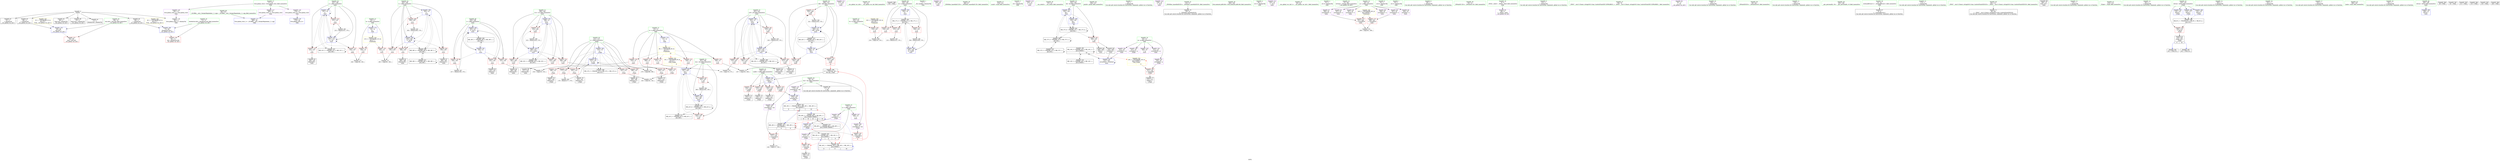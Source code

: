 digraph "SVFG" {
	label="SVFG";

	Node0x55b1c09fef80 [shape=record,color=grey,label="{NodeID: 0\nNullPtr}"];
	Node0x55b1c09fef80 -> Node0x55b1c0a27800[style=solid];
	Node0x55b1c09fef80 -> Node0x55b1c0a27900[style=solid];
	Node0x55b1c09fef80 -> Node0x55b1c0a279d0[style=solid];
	Node0x55b1c09fef80 -> Node0x55b1c0a27aa0[style=solid];
	Node0x55b1c09fef80 -> Node0x55b1c0a27b70[style=solid];
	Node0x55b1c09fef80 -> Node0x55b1c0a27c40[style=solid];
	Node0x55b1c09fef80 -> Node0x55b1c0a2e970[style=solid];
	Node0x55b1c0a2b4b0 [shape=record,color=grey,label="{NodeID: 277\n240 = cmp(238, 239, )\n}"];
	Node0x55b1c0a29700 [shape=record,color=blue,label="{NodeID: 194\n195\<--257\ni\<--inc13\nmain\n}"];
	Node0x55b1c0a29700 -> Node0x55b1c0a2d050[style=dashed];
	Node0x55b1c0a29700 -> Node0x55b1c0a2d120[style=dashed];
	Node0x55b1c0a29700 -> Node0x55b1c0a2d1f0[style=dashed];
	Node0x55b1c0a29700 -> Node0x55b1c0a29700[style=dashed];
	Node0x55b1c0a29700 -> Node0x55b1c0a47990[style=dashed];
	Node0x55b1c0a268f0 [shape=record,color=purple,label="{NodeID: 111\n212\<--29\n\<--.str.2\nmain\n}"];
	Node0x55b1c0a24c80 [shape=record,color=green,label="{NodeID: 28\n42\<--43\n__cxx_global_var_init\<--__cxx_global_var_init_field_insensitive\n}"];
	Node0x55b1c0a62ab0 [shape=record,color=black,label="{NodeID: 388\n356 = PHI()\n}"];
	Node0x55b1c0a47490 [shape=record,color=black,label="{NodeID: 305\nMR_27V_3 = PHI(MR_27V_4, MR_27V_2, )\npts\{194 \}\n}"];
	Node0x55b1c0a47490 -> Node0x55b1c0a2cde0[style=dashed];
	Node0x55b1c0a47490 -> Node0x55b1c0a2ceb0[style=dashed];
	Node0x55b1c0a47490 -> Node0x55b1c0a2cf80[style=dashed];
	Node0x55b1c0a47490 -> Node0x55b1c0a2a260[style=dashed];
	Node0x55b1c0a2c900 [shape=record,color=red,label="{NodeID: 139\n177\<--122\n\<--i\n_Z2goi\n}"];
	Node0x55b1c0a2c900 -> Node0x55b1c0a34440[style=solid];
	Node0x55b1c0a27360 [shape=record,color=green,label="{NodeID: 56\n209\<--210\ni48\<--i48_field_insensitive\nmain\n}"];
	Node0x55b1c0a27360 -> Node0x55b1c0a2e160[style=solid];
	Node0x55b1c0a27360 -> Node0x55b1c0a2e230[style=solid];
	Node0x55b1c0a27360 -> Node0x55b1c0a2e300[style=solid];
	Node0x55b1c0a27360 -> Node0x55b1c0a29ff0[style=solid];
	Node0x55b1c0a27360 -> Node0x55b1c0a2a190[style=solid];
	Node0x55b1c0a2dfc0 [shape=record,color=red,label="{NodeID: 167\n345\<--207\n\<--res\nmain\n}"];
	Node0x55b1c0a2dfc0 -> Node0x55b1c0a345c0[style=solid];
	Node0x55b1c0a28ba0 [shape=record,color=black,label="{NodeID: 84\n286\<--285\nidxprom26\<--\nmain\n}"];
	Node0x55b1c09feec0 [shape=record,color=green,label="{NodeID: 1\n7\<--1\n__dso_handle\<--dummyObj\nGlob }"];
	Node0x55b1c0a36ad0 [shape=record,color=grey,label="{NodeID: 278\n270 = cmp(268, 269, )\n}"];
	Node0x55b1c0a297d0 [shape=record,color=blue,label="{NodeID: 195\n199\<--14\ni15\<--\nmain\n}"];
	Node0x55b1c0a297d0 -> Node0x55b1c0a2d530[style=dashed];
	Node0x55b1c0a297d0 -> Node0x55b1c0a2d600[style=dashed];
	Node0x55b1c0a297d0 -> Node0x55b1c0a2d6d0[style=dashed];
	Node0x55b1c0a297d0 -> Node0x55b1c0a2d7a0[style=dashed];
	Node0x55b1c0a297d0 -> Node0x55b1c0a29e50[style=dashed];
	Node0x55b1c0a297d0 -> Node0x55b1c0a48390[style=dashed];
	Node0x55b1c0a269c0 [shape=record,color=purple,label="{NodeID: 112\n248\<--29\n\<--.str.2\nmain\n}"];
	Node0x55b1c0a24d50 [shape=record,color=green,label="{NodeID: 29\n46\<--47\n_ZNSt8ios_base4InitC1Ev\<--_ZNSt8ios_base4InitC1Ev_field_insensitive\n}"];
	Node0x55b1c0a2f500 [shape=record,color=black,label="{NodeID: 389\n117 = PHI(164, 342, )\n0th arg _Z2goi }"];
	Node0x55b1c0a2f500 -> Node0x55b1c0a2ec10[style=solid];
	Node0x55b1c0a47990 [shape=record,color=black,label="{NodeID: 306\nMR_29V_2 = PHI(MR_29V_4, MR_29V_1, )\npts\{196 \}\n}"];
	Node0x55b1c0a47990 -> Node0x55b1c0a2f430[style=dashed];
	Node0x55b1c0a2c9d0 [shape=record,color=red,label="{NodeID: 140\n128\<--127\n\<--arrayidx\n_Z2goi\n}"];
	Node0x55b1c0a2c9d0 -> Node0x55b1c0a282b0[style=solid];
	Node0x55b1c0a27430 [shape=record,color=green,label="{NodeID: 57\n214\<--215\nscanf\<--scanf_field_insensitive\n}"];
	Node0x55b1c0a2e090 [shape=record,color=red,label="{NodeID: 168\n354\<--207\n\<--res\nmain\n}"];
	Node0x55b1c0a28c70 [shape=record,color=black,label="{NodeID: 85\n289\<--288\nidxprom28\<--\nmain\n}"];
	Node0x55b1c0a17630 [shape=record,color=green,label="{NodeID: 2\n11\<--1\n.str\<--dummyObj\nGlob }"];
	Node0x55b1c0a298a0 [shape=record,color=blue,label="{NodeID: 196\n201\<--14\nj19\<--\nmain\n}"];
	Node0x55b1c0a298a0 -> Node0x55b1c0a2d870[style=dashed];
	Node0x55b1c0a298a0 -> Node0x55b1c0a2d940[style=dashed];
	Node0x55b1c0a298a0 -> Node0x55b1c0a2da10[style=dashed];
	Node0x55b1c0a298a0 -> Node0x55b1c0a2dae0[style=dashed];
	Node0x55b1c0a298a0 -> Node0x55b1c0a298a0[style=dashed];
	Node0x55b1c0a298a0 -> Node0x55b1c0a29d80[style=dashed];
	Node0x55b1c0a298a0 -> Node0x55b1c0a48890[style=dashed];
	Node0x55b1c0a26a90 [shape=record,color=purple,label="{NodeID: 113\n224\<--31\n\<--.str.3\nmain\n}"];
	Node0x55b1c0a24e20 [shape=record,color=green,label="{NodeID: 30\n52\<--53\n__cxa_atexit\<--__cxa_atexit_field_insensitive\n}"];
	Node0x55b1c0a47e90 [shape=record,color=black,label="{NodeID: 307\nMR_31V_2 = PHI(MR_31V_3, MR_31V_1, )\npts\{198 \}\n}"];
	Node0x55b1c0a47e90 -> Node0x55b1c0a29560[style=dashed];
	Node0x55b1c0a47e90 -> Node0x55b1c0a47e90[style=dashed];
	Node0x55b1c0a2caa0 [shape=record,color=red,label="{NodeID: 141\n151\<--150\n\<--arrayidx6\n_Z2goi\n}"];
	Node0x55b1c0a2caa0 -> Node0x55b1c0a285f0[style=solid];
	Node0x55b1c0a27500 [shape=record,color=green,label="{NodeID: 58\n226\<--227\nprintf\<--printf_field_insensitive\n}"];
	Node0x55b1c0a2e160 [shape=record,color=red,label="{NodeID: 169\n335\<--209\n\<--i48\nmain\n}"];
	Node0x55b1c0a2e160 -> Node0x55b1c0a2ad30[style=solid];
	Node0x55b1c0a28d40 [shape=record,color=black,label="{NodeID: 86\n293\<--292\nidxprom30\<--\nmain\n}"];
	Node0x55b1c0a176c0 [shape=record,color=green,label="{NodeID: 3\n14\<--1\n\<--dummyObj\nCan only get source location for instruction, argument, global var or function.}"];
	Node0x55b1c0a29970 [shape=record,color=blue,label="{NodeID: 197\n203\<--138\nok\<--\nmain\n}"];
	Node0x55b1c0a29970 -> Node0x55b1c0a2dbb0[style=dashed];
	Node0x55b1c0a29970 -> Node0x55b1c0a29b10[style=dashed];
	Node0x55b1c0a29970 -> Node0x55b1c0a41b90[style=dashed];
	Node0x55b1c0a29970 -> Node0x55b1c0a43490[style=dashed];
	Node0x55b1c0a26b60 [shape=record,color=purple,label="{NodeID: 114\n228\<--33\n\<--.str.4\nmain\n}"];
	Node0x55b1c0a24ef0 [shape=record,color=green,label="{NodeID: 31\n51\<--57\n_ZNSt8ios_base4InitD1Ev\<--_ZNSt8ios_base4InitD1Ev_field_insensitive\n}"];
	Node0x55b1c0a24ef0 -> Node0x55b1c0a27fe0[style=solid];
	Node0x55b1c0a48390 [shape=record,color=black,label="{NodeID: 308\nMR_33V_2 = PHI(MR_33V_4, MR_33V_1, )\npts\{200 \}\n}"];
	Node0x55b1c0a48390 -> Node0x55b1c0a297d0[style=dashed];
	Node0x55b1c0a2cb70 [shape=record,color=red,label="{NodeID: 142\n157\<--156\n\<--arrayidx10\n_Z2goi\n}"];
	Node0x55b1c0a2cb70 -> Node0x55b1c0a2b1b0[style=solid];
	Node0x55b1c0a27600 [shape=record,color=green,label="{NodeID: 59\n264\<--265\nllvm.memset.p0i8.i64\<--llvm.memset.p0i8.i64_field_insensitive\n}"];
	Node0x55b1c0a2e230 [shape=record,color=red,label="{NodeID: 170\n342\<--209\n\<--i48\nmain\n|{<s0>16}}"];
	Node0x55b1c0a2e230:s0 -> Node0x55b1c0a2f500[style=solid,color=red];
	Node0x55b1c0a28e10 [shape=record,color=black,label="{NodeID: 87\n296\<--295\nidxprom32\<--\nmain\n}"];
	Node0x55b1c0a10b70 [shape=record,color=green,label="{NodeID: 4\n29\<--1\n.str.2\<--dummyObj\nGlob }"];
	Node0x55b1c0a29a40 [shape=record,color=blue,label="{NodeID: 198\n205\<--14\nl\<--\nmain\n}"];
	Node0x55b1c0a29a40 -> Node0x55b1c0a2dc80[style=dashed];
	Node0x55b1c0a29a40 -> Node0x55b1c0a2dd50[style=dashed];
	Node0x55b1c0a29a40 -> Node0x55b1c0a2de20[style=dashed];
	Node0x55b1c0a29a40 -> Node0x55b1c0a2def0[style=dashed];
	Node0x55b1c0a29a40 -> Node0x55b1c0a29be0[style=dashed];
	Node0x55b1c0a29a40 -> Node0x55b1c0a42090[style=dashed];
	Node0x55b1c0a26c30 [shape=record,color=purple,label="{NodeID: 115\n355\<--35\n\<--.str.5\nmain\n}"];
	Node0x55b1c0a24fc0 [shape=record,color=green,label="{NodeID: 32\n64\<--65\n__cxx_global_var_init.1\<--__cxx_global_var_init.1_field_insensitive\n}"];
	Node0x55b1c0a48890 [shape=record,color=black,label="{NodeID: 309\nMR_35V_2 = PHI(MR_35V_3, MR_35V_1, )\npts\{202 \}\n}"];
	Node0x55b1c0a48890 -> Node0x55b1c0a298a0[style=dashed];
	Node0x55b1c0a48890 -> Node0x55b1c0a48890[style=dashed];
	Node0x55b1c0a2cc40 [shape=record,color=red,label="{NodeID: 143\n164\<--163\n\<--arrayidx13\n_Z2goi\n|{<s0>8}}"];
	Node0x55b1c0a2cc40:s0 -> Node0x55b1c0a2f500[style=solid,color=red];
	Node0x55b1c0a27700 [shape=record,color=green,label="{NodeID: 60\n39\<--374\n_GLOBAL__sub_I_SergeyRogulenko_2_1.cpp\<--_GLOBAL__sub_I_SergeyRogulenko_2_1.cpp_field_insensitive\n}"];
	Node0x55b1c0a27700 -> Node0x55b1c0a2e870[style=solid];
	Node0x55b1c0a2e300 [shape=record,color=red,label="{NodeID: 171\n350\<--209\n\<--i48\nmain\n}"];
	Node0x55b1c0a2e300 -> Node0x55b1c0a33fc0[style=solid];
	Node0x55b1c0a28ee0 [shape=record,color=black,label="{NodeID: 88\n309\<--308\ntobool\<--\nmain\n}"];
	Node0x55b1c0a10c00 [shape=record,color=green,label="{NodeID: 5\n31\<--1\n.str.3\<--dummyObj\nGlob }"];
	Node0x55b1c0a29b10 [shape=record,color=blue,label="{NodeID: 199\n203\<--262\nok\<--\nmain\n}"];
	Node0x55b1c0a29b10 -> Node0x55b1c0a43490[style=dashed];
	Node0x55b1c0a2b5c0 [shape=record,color=purple,label="{NodeID: 116\n379\<--37\nllvm.global_ctors_0\<--llvm.global_ctors\nGlob }"];
	Node0x55b1c0a2b5c0 -> Node0x55b1c0a2e770[style=solid];
	Node0x55b1c0a25090 [shape=record,color=green,label="{NodeID: 33\n67\<--68\nref.tmp\<--ref.tmp_field_insensitive\n__cxx_global_var_init.1\n}"];
	Node0x55b1c0a48d90 [shape=record,color=black,label="{NodeID: 310\nMR_37V_2 = PHI(MR_37V_3, MR_37V_1, )\npts\{204 \}\n}"];
	Node0x55b1c0a48d90 -> Node0x55b1c0a41b90[style=dashed];
	Node0x55b1c0a48d90 -> Node0x55b1c0a48d90[style=dashed];
	Node0x55b1c0a2cd10 [shape=record,color=red,label="{NodeID: 144\n219\<--191\n\<--tt\nmain\n}"];
	Node0x55b1c0a2cd10 -> Node0x55b1c0a2a8b0[style=solid];
	Node0x55b1c0a27800 [shape=record,color=black,label="{NodeID: 61\n2\<--3\ndummyVal\<--dummyVal\n}"];
	Node0x55b1c0a2e3d0 [shape=record,color=red,label="{NodeID: 172\n291\<--290\n\<--arrayidx29\nmain\n}"];
	Node0x55b1c0a2e3d0 -> Node0x55b1c0a2b030[style=solid];
	Node0x55b1c0a28fb0 [shape=record,color=black,label="{NodeID: 89\n316\<--308\nfrombool\<--\nmain\n}"];
	Node0x55b1c0a28fb0 -> Node0x55b1c0a29cb0[style=solid];
	Node0x55b1c0a16c60 [shape=record,color=green,label="{NodeID: 6\n33\<--1\n.str.4\<--dummyObj\nGlob }"];
	Node0x55b1c0a40260 [shape=record,color=black,label="{NodeID: 283\nMR_14V_3 = PHI(MR_14V_4, MR_14V_2, )\npts\{220000 \}\n|{|<s3>16}}"];
	Node0x55b1c0a40260 -> Node0x55b1c0a29cb0[style=dashed];
	Node0x55b1c0a40260 -> Node0x55b1c0a40260[style=dashed];
	Node0x55b1c0a40260 -> Node0x55b1c0a4a190[style=dashed];
	Node0x55b1c0a40260:s3 -> Node0x55b1c0a4cd80[style=dashed,color=red];
	Node0x55b1c0a29be0 [shape=record,color=blue,label="{NodeID: 200\n205\<--305\nl\<--inc36\nmain\n}"];
	Node0x55b1c0a29be0 -> Node0x55b1c0a2dc80[style=dashed];
	Node0x55b1c0a29be0 -> Node0x55b1c0a2dd50[style=dashed];
	Node0x55b1c0a29be0 -> Node0x55b1c0a2de20[style=dashed];
	Node0x55b1c0a29be0 -> Node0x55b1c0a2def0[style=dashed];
	Node0x55b1c0a29be0 -> Node0x55b1c0a29be0[style=dashed];
	Node0x55b1c0a29be0 -> Node0x55b1c0a42090[style=dashed];
	Node0x55b1c0a2b6c0 [shape=record,color=purple,label="{NodeID: 117\n380\<--37\nllvm.global_ctors_1\<--llvm.global_ctors\nGlob }"];
	Node0x55b1c0a2b6c0 -> Node0x55b1c0a2e870[style=solid];
	Node0x55b1c0a25160 [shape=record,color=green,label="{NodeID: 34\n69\<--70\nexn.slot\<--exn.slot_field_insensitive\n__cxx_global_var_init.1\n}"];
	Node0x55b1c0a25160 -> Node0x55b1c0a2bf40[style=solid];
	Node0x55b1c0a25160 -> Node0x55b1c0a2ea70[style=solid];
	Node0x55b1c0a49290 [shape=record,color=black,label="{NodeID: 311\nMR_39V_2 = PHI(MR_39V_3, MR_39V_1, )\npts\{206 \}\n}"];
	Node0x55b1c0a49290 -> Node0x55b1c0a42090[style=dashed];
	Node0x55b1c0a49290 -> Node0x55b1c0a49290[style=dashed];
	Node0x55b1c0a2cde0 [shape=record,color=red,label="{NodeID: 145\n218\<--193\n\<--ii\nmain\n}"];
	Node0x55b1c0a2cde0 -> Node0x55b1c0a2a8b0[style=solid];
	Node0x55b1c0a27900 [shape=record,color=black,label="{NodeID: 62\n87\<--3\n\<--dummyVal\n__cxx_global_var_init.1\n}"];
	Node0x55b1c0a2e4a0 [shape=record,color=red,label="{NodeID: 173\n298\<--297\n\<--arrayidx33\nmain\n}"];
	Node0x55b1c0a2e4a0 -> Node0x55b1c0a2b030[style=solid];
	Node0x55b1c0a29080 [shape=record,color=black,label="{NodeID: 90\n311\<--310\nidxprom38\<--\nmain\n}"];
	Node0x55b1c0a16cf0 [shape=record,color=green,label="{NodeID: 7\n35\<--1\n.str.5\<--dummyObj\nGlob }"];
	Node0x55b1c0a29cb0 [shape=record,color=blue,label="{NodeID: 201\n315\<--316\narrayidx41\<--frombool\nmain\n}"];
	Node0x55b1c0a29cb0 -> Node0x55b1c0a29cb0[style=dashed];
	Node0x55b1c0a29cb0 -> Node0x55b1c0a40260[style=dashed];
	Node0x55b1c0a2b7c0 [shape=record,color=purple,label="{NodeID: 118\n381\<--37\nllvm.global_ctors_2\<--llvm.global_ctors\nGlob }"];
	Node0x55b1c0a2b7c0 -> Node0x55b1c0a2e970[style=solid];
	Node0x55b1c0a25230 [shape=record,color=green,label="{NodeID: 35\n71\<--72\nehselector.slot\<--ehselector.slot_field_insensitive\n__cxx_global_var_init.1\n}"];
	Node0x55b1c0a25230 -> Node0x55b1c0a2c010[style=solid];
	Node0x55b1c0a25230 -> Node0x55b1c0a2eb40[style=solid];
	Node0x55b1c0a49790 [shape=record,color=black,label="{NodeID: 312\nMR_41V_2 = PHI(MR_41V_4, MR_41V_1, )\npts\{208 \}\n}"];
	Node0x55b1c0a49790 -> Node0x55b1c0a29f20[style=dashed];
	Node0x55b1c0a2ceb0 [shape=record,color=red,label="{NodeID: 146\n222\<--193\n\<--ii\nmain\n}"];
	Node0x55b1c0a2ceb0 -> Node0x55b1c0a342c0[style=solid];
	Node0x55b1c0a279d0 [shape=record,color=black,label="{NodeID: 63\n88\<--3\n\<--dummyVal\n__cxx_global_var_init.1\n}"];
	Node0x55b1c0a279d0 -> Node0x55b1c0a2ea70[style=solid];
	Node0x55b1c0a4dbb0 [shape=record,color=yellow,style=double,label="{NodeID: 340\n45V_1 = ENCHI(MR_45V_0)\npts\{190000 \}\nFun[main]}"];
	Node0x55b1c0a4dbb0 -> Node0x55b1c0a2e3d0[style=dashed];
	Node0x55b1c0a4dbb0 -> Node0x55b1c0a2e4a0[style=dashed];
	Node0x55b1c0a2e570 [shape=record,color=blue,label="{NodeID: 174\n13\<--14\nn\<--\nGlob }"];
	Node0x55b1c0a2e570 -> Node0x55b1c0a4d020[style=dashed];
	Node0x55b1c0a29150 [shape=record,color=black,label="{NodeID: 91\n314\<--313\nidxprom40\<--\nmain\n}"];
	Node0x55b1c0a16d80 [shape=record,color=green,label="{NodeID: 8\n38\<--1\n\<--dummyObj\nCan only get source location for instruction, argument, global var or function.}"];
	Node0x55b1c0a29d80 [shape=record,color=blue,label="{NodeID: 202\n201\<--320\nj19\<--inc43\nmain\n}"];
	Node0x55b1c0a29d80 -> Node0x55b1c0a2d870[style=dashed];
	Node0x55b1c0a29d80 -> Node0x55b1c0a2d940[style=dashed];
	Node0x55b1c0a29d80 -> Node0x55b1c0a2da10[style=dashed];
	Node0x55b1c0a29d80 -> Node0x55b1c0a2dae0[style=dashed];
	Node0x55b1c0a29d80 -> Node0x55b1c0a298a0[style=dashed];
	Node0x55b1c0a29d80 -> Node0x55b1c0a29d80[style=dashed];
	Node0x55b1c0a29d80 -> Node0x55b1c0a48890[style=dashed];
	Node0x55b1c0a2b8c0 [shape=record,color=red,label="{NodeID: 119\n142\<--13\n\<--n\n_Z2goi\n}"];
	Node0x55b1c0a2b8c0 -> Node0x55b1c0a2b330[style=solid];
	Node0x55b1c0a25300 [shape=record,color=green,label="{NodeID: 36\n74\<--75\n_ZNSaIcEC1Ev\<--_ZNSaIcEC1Ev_field_insensitive\n}"];
	Node0x55b1c0a49c90 [shape=record,color=black,label="{NodeID: 313\nMR_43V_2 = PHI(MR_43V_4, MR_43V_1, )\npts\{210 \}\n}"];
	Node0x55b1c0a49c90 -> Node0x55b1c0a29ff0[style=dashed];
	Node0x55b1c0a2cf80 [shape=record,color=red,label="{NodeID: 147\n358\<--193\n\<--ii\nmain\n}"];
	Node0x55b1c0a2cf80 -> Node0x55b1c0a348c0[style=solid];
	Node0x55b1c0a27aa0 [shape=record,color=black,label="{NodeID: 64\n90\<--3\n\<--dummyVal\n__cxx_global_var_init.1\n}"];
	Node0x55b1c0a27aa0 -> Node0x55b1c0a2eb40[style=solid];
	Node0x55b1c0a2e670 [shape=record,color=blue,label="{NodeID: 175\n16\<--14\nk\<--\nGlob }"];
	Node0x55b1c0a2e670 -> Node0x55b1c0a4d130[style=dashed];
	Node0x55b1c0a29220 [shape=record,color=purple,label="{NodeID: 92\n48\<--4\n\<--_ZStL8__ioinit\n__cxx_global_var_init\n}"];
	Node0x55b1c0a0fc10 [shape=record,color=green,label="{NodeID: 9\n132\<--1\n\<--dummyObj\nCan only get source location for instruction, argument, global var or function.}"];
	Node0x55b1c0a41160 [shape=record,color=black,label="{NodeID: 286\nMR_48V_3 = PHI(MR_48V_4, MR_48V_2, )\npts\{250000 280000 \}\n|{|<s1>16|<s2>16|<s3>16|<s4>16|<s5>16}}"];
	Node0x55b1c0a41160 -> Node0x55b1c0a4a690[style=dashed];
	Node0x55b1c0a41160:s1 -> Node0x55b1c0a2c9d0[style=dashed,color=red];
	Node0x55b1c0a41160:s2 -> Node0x55b1c0a2edb0[style=dashed,color=red];
	Node0x55b1c0a41160:s3 -> Node0x55b1c0a44390[style=dashed,color=red];
	Node0x55b1c0a41160:s4 -> Node0x55b1c0a46090[style=dashed,color=red];
	Node0x55b1c0a41160:s5 -> Node0x55b1c0a46590[style=dashed,color=red];
	Node0x55b1c0a29e50 [shape=record,color=blue,label="{NodeID: 203\n199\<--325\ni15\<--inc46\nmain\n}"];
	Node0x55b1c0a29e50 -> Node0x55b1c0a2d530[style=dashed];
	Node0x55b1c0a29e50 -> Node0x55b1c0a2d600[style=dashed];
	Node0x55b1c0a29e50 -> Node0x55b1c0a2d6d0[style=dashed];
	Node0x55b1c0a29e50 -> Node0x55b1c0a2d7a0[style=dashed];
	Node0x55b1c0a29e50 -> Node0x55b1c0a29e50[style=dashed];
	Node0x55b1c0a29e50 -> Node0x55b1c0a48390[style=dashed];
	Node0x55b1c0a2b990 [shape=record,color=red,label="{NodeID: 120\n233\<--13\n\<--n\nmain\n}"];
	Node0x55b1c0a2b990 -> Node0x55b1c0a2aeb0[style=solid];
	Node0x55b1c0a253d0 [shape=record,color=green,label="{NodeID: 37\n78\<--79\n_ZNSt7__cxx1112basic_stringIcSt11char_traitsIcESaIcEEC1EPKcRKS3_\<--_ZNSt7__cxx1112basic_stringIcSt11char_traitsIcESaIcEEC1EPKcRKS3__field_insensitive\n}"];
	Node0x55b1c0a4a190 [shape=record,color=black,label="{NodeID: 314\nMR_14V_2 = PHI(MR_14V_3, MR_14V_1, )\npts\{220000 \}\n}"];
	Node0x55b1c0a4a190 -> Node0x55b1c0a40260[style=dashed];
	Node0x55b1c0a2d050 [shape=record,color=red,label="{NodeID: 148\n232\<--195\n\<--i\nmain\n}"];
	Node0x55b1c0a2d050 -> Node0x55b1c0a2aeb0[style=solid];
	Node0x55b1c0a27b70 [shape=record,color=black,label="{NodeID: 65\n96\<--3\nlpad.val\<--dummyVal\n__cxx_global_var_init.1\n}"];
	Node0x55b1c0a33e40 [shape=record,color=grey,label="{NodeID: 259\n320 = Binary(319, 179, )\n}"];
	Node0x55b1c0a33e40 -> Node0x55b1c0a29d80[style=solid];
	Node0x55b1c0a2e770 [shape=record,color=blue,label="{NodeID: 176\n379\<--38\nllvm.global_ctors_0\<--\nGlob }"];
	Node0x55b1c0a292f0 [shape=record,color=purple,label="{NodeID: 93\n76\<--11\n\<--.str\n__cxx_global_var_init.1\n}"];
	Node0x55b1c0a0fca0 [shape=record,color=green,label="{NodeID: 10\n138\<--1\n\<--dummyObj\nCan only get source location for instruction, argument, global var or function.}"];
	Node0x55b1c0a29f20 [shape=record,color=blue,label="{NodeID: 204\n207\<--328\nres\<--\nmain\n}"];
	Node0x55b1c0a29f20 -> Node0x55b1c0a2dfc0[style=dashed];
	Node0x55b1c0a29f20 -> Node0x55b1c0a2e090[style=dashed];
	Node0x55b1c0a29f20 -> Node0x55b1c0a2a0c0[style=dashed];
	Node0x55b1c0a29f20 -> Node0x55b1c0a45190[style=dashed];
	Node0x55b1c0a29f20 -> Node0x55b1c0a49790[style=dashed];
	Node0x55b1c0a2ba60 [shape=record,color=red,label="{NodeID: 121\n269\<--13\n\<--n\nmain\n}"];
	Node0x55b1c0a2ba60 -> Node0x55b1c0a36ad0[style=solid];
	Node0x55b1c0a254a0 [shape=record,color=green,label="{NodeID: 38\n81\<--82\n_ZNSaIcED1Ev\<--_ZNSaIcED1Ev_field_insensitive\n}"];
	Node0x55b1c0a4a690 [shape=record,color=black,label="{NodeID: 315\nMR_48V_2 = PHI(MR_48V_3, MR_48V_1, )\npts\{250000 280000 \}\n}"];
	Node0x55b1c0a4a690 -> Node0x55b1c0a41160[style=dashed];
	Node0x55b1c0a2d120 [shape=record,color=red,label="{NodeID: 149\n242\<--195\n\<--i\nmain\n}"];
	Node0x55b1c0a2d120 -> Node0x55b1c0a28a00[style=solid];
	Node0x55b1c0a27c40 [shape=record,color=black,label="{NodeID: 66\n97\<--3\nlpad.val1\<--dummyVal\n__cxx_global_var_init.1\n}"];
	Node0x55b1c0a4de80 [shape=record,color=yellow,style=double,label="{NodeID: 343\n2V_1 = ENCHI(MR_2V_0)\npts\{70 \}\nFun[__cxx_global_var_init.1]}"];
	Node0x55b1c0a4de80 -> Node0x55b1c0a2ea70[style=dashed];
	Node0x55b1c0a33fc0 [shape=record,color=grey,label="{NodeID: 260\n351 = Binary(350, 179, )\n}"];
	Node0x55b1c0a33fc0 -> Node0x55b1c0a2a190[style=solid];
	Node0x55b1c0a2e870 [shape=record,color=blue,label="{NodeID: 177\n380\<--39\nllvm.global_ctors_1\<--_GLOBAL__sub_I_SergeyRogulenko_2_1.cpp\nGlob }"];
	Node0x55b1c0a293c0 [shape=record,color=purple,label="{NodeID: 94\n244\<--18\narrayidx\<--a\nmain\n}"];
	Node0x55b1c0a0fd70 [shape=record,color=green,label="{NodeID: 11\n159\<--1\n\<--dummyObj\nCan only get source location for instruction, argument, global var or function.}"];
	Node0x55b1c0a41b90 [shape=record,color=black,label="{NodeID: 288\nMR_37V_4 = PHI(MR_37V_6, MR_37V_3, )\npts\{204 \}\n}"];
	Node0x55b1c0a41b90 -> Node0x55b1c0a29970[style=dashed];
	Node0x55b1c0a41b90 -> Node0x55b1c0a41b90[style=dashed];
	Node0x55b1c0a41b90 -> Node0x55b1c0a48d90[style=dashed];
	Node0x55b1c0a29ff0 [shape=record,color=blue,label="{NodeID: 205\n209\<--14\ni48\<--\nmain\n}"];
	Node0x55b1c0a29ff0 -> Node0x55b1c0a2e160[style=dashed];
	Node0x55b1c0a29ff0 -> Node0x55b1c0a2e230[style=dashed];
	Node0x55b1c0a29ff0 -> Node0x55b1c0a2e300[style=dashed];
	Node0x55b1c0a29ff0 -> Node0x55b1c0a2a190[style=dashed];
	Node0x55b1c0a29ff0 -> Node0x55b1c0a49c90[style=dashed];
	Node0x55b1c0a2bb30 [shape=record,color=red,label="{NodeID: 122\n275\<--13\n\<--n\nmain\n}"];
	Node0x55b1c0a2bb30 -> Node0x55b1c0a2aa30[style=solid];
	Node0x55b1c0a25570 [shape=record,color=green,label="{NodeID: 39\n105\<--106\n__gxx_personality_v0\<--__gxx_personality_v0_field_insensitive\n}"];
	Node0x55b1c0a2d1f0 [shape=record,color=red,label="{NodeID: 150\n256\<--195\n\<--i\nmain\n}"];
	Node0x55b1c0a2d1f0 -> Node0x55b1c0a2a5b0[style=solid];
	Node0x55b1c0a27d10 [shape=record,color=black,label="{NodeID: 67\n9\<--8\n\<--_ZL4taskB5cxx11\nCan only get source location for instruction, argument, global var or function.}"];
	Node0x55b1c0a4df90 [shape=record,color=yellow,style=double,label="{NodeID: 344\n4V_1 = ENCHI(MR_4V_0)\npts\{72 \}\nFun[__cxx_global_var_init.1]}"];
	Node0x55b1c0a4df90 -> Node0x55b1c0a2eb40[style=dashed];
	Node0x55b1c0a34140 [shape=record,color=grey,label="{NodeID: 261\n305 = Binary(304, 179, )\n}"];
	Node0x55b1c0a34140 -> Node0x55b1c0a29be0[style=solid];
	Node0x55b1c0a2e970 [shape=record,color=blue, style = dotted,label="{NodeID: 178\n381\<--3\nllvm.global_ctors_2\<--dummyVal\nGlob }"];
	Node0x55b1c0a29490 [shape=record,color=purple,label="{NodeID: 95\n247\<--18\narrayidx10\<--a\nmain\n}"];
	Node0x55b1c0a0f970 [shape=record,color=green,label="{NodeID: 12\n173\<--1\n\<--dummyObj\nCan only get source location for instruction, argument, global var or function.}"];
	Node0x55b1c0a42090 [shape=record,color=black,label="{NodeID: 289\nMR_39V_4 = PHI(MR_39V_6, MR_39V_3, )\npts\{206 \}\n}"];
	Node0x55b1c0a42090 -> Node0x55b1c0a29a40[style=dashed];
	Node0x55b1c0a42090 -> Node0x55b1c0a42090[style=dashed];
	Node0x55b1c0a42090 -> Node0x55b1c0a49290[style=dashed];
	Node0x55b1c0a2a0c0 [shape=record,color=blue,label="{NodeID: 206\n207\<--346\nres\<--dec\nmain\n}"];
	Node0x55b1c0a2a0c0 -> Node0x55b1c0a45190[style=dashed];
	Node0x55b1c0a2bc00 [shape=record,color=red,label="{NodeID: 123\n328\<--13\n\<--n\nmain\n}"];
	Node0x55b1c0a2bc00 -> Node0x55b1c0a29f20[style=solid];
	Node0x55b1c0a25640 [shape=record,color=green,label="{NodeID: 40\n85\<--111\n_ZNSt7__cxx1112basic_stringIcSt11char_traitsIcESaIcEED1Ev\<--_ZNSt7__cxx1112basic_stringIcSt11char_traitsIcESaIcEED1Ev_field_insensitive\n}"];
	Node0x55b1c0a25640 -> Node0x55b1c0a280e0[style=solid];
	Node0x55b1c0a2d2c0 [shape=record,color=red,label="{NodeID: 151\n238\<--197\n\<--j\nmain\n}"];
	Node0x55b1c0a2d2c0 -> Node0x55b1c0a2b4b0[style=solid];
	Node0x55b1c0a27e10 [shape=record,color=black,label="{NodeID: 68\n188\<--14\nmain_ret\<--\nmain\n}"];
	Node0x55b1c0a342c0 [shape=record,color=grey,label="{NodeID: 262\n223 = Binary(222, 179, )\n}"];
	Node0x55b1c0a2ea70 [shape=record,color=blue,label="{NodeID: 179\n69\<--88\nexn.slot\<--\n__cxx_global_var_init.1\n}"];
	Node0x55b1c0a2ea70 -> Node0x55b1c0a2bf40[style=dashed];
	Node0x55b1c0a25cc0 [shape=record,color=purple,label="{NodeID: 96\n287\<--18\narrayidx27\<--a\nmain\n}"];
	Node0x55b1c0a0fa40 [shape=record,color=green,label="{NodeID: 13\n179\<--1\n\<--dummyObj\nCan only get source location for instruction, argument, global var or function.}"];
	Node0x55b1c0a2a190 [shape=record,color=blue,label="{NodeID: 207\n209\<--351\ni48\<--inc56\nmain\n}"];
	Node0x55b1c0a2a190 -> Node0x55b1c0a2e160[style=dashed];
	Node0x55b1c0a2a190 -> Node0x55b1c0a2e230[style=dashed];
	Node0x55b1c0a2a190 -> Node0x55b1c0a2e300[style=dashed];
	Node0x55b1c0a2a190 -> Node0x55b1c0a2a190[style=dashed];
	Node0x55b1c0a2a190 -> Node0x55b1c0a49c90[style=dashed];
	Node0x55b1c0a2bcd0 [shape=record,color=red,label="{NodeID: 124\n336\<--13\n\<--n\nmain\n}"];
	Node0x55b1c0a2bcd0 -> Node0x55b1c0a2ad30[style=solid];
	Node0x55b1c0a25710 [shape=record,color=green,label="{NodeID: 41\n114\<--115\n_Z2goi\<--_Z2goi_field_insensitive\n}"];
	Node0x55b1c0a2d390 [shape=record,color=red,label="{NodeID: 152\n245\<--197\n\<--j\nmain\n}"];
	Node0x55b1c0a2d390 -> Node0x55b1c0a28ad0[style=solid];
	Node0x55b1c0a27ee0 [shape=record,color=black,label="{NodeID: 69\n27\<--26\n\<--ma\nCan only get source location for instruction, argument, global var or function.}"];
	Node0x55b1c0a34440 [shape=record,color=grey,label="{NodeID: 263\n178 = Binary(177, 179, )\n}"];
	Node0x55b1c0a34440 -> Node0x55b1c0a2f0f0[style=solid];
	Node0x55b1c0a2eb40 [shape=record,color=blue,label="{NodeID: 180\n71\<--90\nehselector.slot\<--\n__cxx_global_var_init.1\n}"];
	Node0x55b1c0a2eb40 -> Node0x55b1c0a2c010[style=dashed];
	Node0x55b1c0a25d90 [shape=record,color=purple,label="{NodeID: 97\n290\<--18\narrayidx29\<--a\nmain\n}"];
	Node0x55b1c0a25d90 -> Node0x55b1c0a2e3d0[style=solid];
	Node0x55b1c0a0fb10 [shape=record,color=green,label="{NodeID: 14\n262\<--1\n\<--dummyObj\nCan only get source location for instruction, argument, global var or function.}"];
	Node0x55b1c0a2a260 [shape=record,color=blue,label="{NodeID: 208\n193\<--359\nii\<--inc60\nmain\n}"];
	Node0x55b1c0a2a260 -> Node0x55b1c0a47490[style=dashed];
	Node0x55b1c0a2bda0 [shape=record,color=red,label="{NodeID: 125\n239\<--16\n\<--k\nmain\n}"];
	Node0x55b1c0a2bda0 -> Node0x55b1c0a2b4b0[style=solid];
	Node0x55b1c0a257e0 [shape=record,color=green,label="{NodeID: 42\n118\<--119\nretval\<--retval_field_insensitive\n_Z2goi\n}"];
	Node0x55b1c0a257e0 -> Node0x55b1c0a2c0e0[style=solid];
	Node0x55b1c0a257e0 -> Node0x55b1c0a2ece0[style=solid];
	Node0x55b1c0a257e0 -> Node0x55b1c0a2f020[style=solid];
	Node0x55b1c0a257e0 -> Node0x55b1c0a2f1c0[style=solid];
	Node0x55b1c0a2d460 [shape=record,color=red,label="{NodeID: 153\n251\<--197\n\<--j\nmain\n}"];
	Node0x55b1c0a2d460 -> Node0x55b1c0a34740[style=solid];
	Node0x55b1c0a27fe0 [shape=record,color=black,label="{NodeID: 70\n50\<--51\n\<--_ZNSt8ios_base4InitD1Ev\nCan only get source location for instruction, argument, global var or function.}"];
	Node0x55b1c0a345c0 [shape=record,color=grey,label="{NodeID: 264\n346 = Binary(345, 159, )\n}"];
	Node0x55b1c0a345c0 -> Node0x55b1c0a2a0c0[style=solid];
	Node0x55b1c0a2ec10 [shape=record,color=blue,label="{NodeID: 181\n120\<--117\nv.addr\<--v\n_Z2goi\n}"];
	Node0x55b1c0a2ec10 -> Node0x55b1c0a2c1b0[style=dashed];
	Node0x55b1c0a2ec10 -> Node0x55b1c0a2c280[style=dashed];
	Node0x55b1c0a2ec10 -> Node0x55b1c0a2c350[style=dashed];
	Node0x55b1c0a2ec10 -> Node0x55b1c0a2c420[style=dashed];
	Node0x55b1c0a25e60 [shape=record,color=purple,label="{NodeID: 98\n294\<--18\narrayidx31\<--a\nmain\n}"];
	Node0x55b1c0a16450 [shape=record,color=green,label="{NodeID: 15\n263\<--1\n\<--dummyObj\nCan only get source location for instruction, argument, global var or function.}"];
	Node0x55b1c0a2be70 [shape=record,color=red,label="{NodeID: 126\n282\<--16\n\<--k\nmain\n}"];
	Node0x55b1c0a2be70 -> Node0x55b1c0a2abb0[style=solid];
	Node0x55b1c0a258b0 [shape=record,color=green,label="{NodeID: 43\n120\<--121\nv.addr\<--v.addr_field_insensitive\n_Z2goi\n}"];
	Node0x55b1c0a258b0 -> Node0x55b1c0a2c1b0[style=solid];
	Node0x55b1c0a258b0 -> Node0x55b1c0a2c280[style=solid];
	Node0x55b1c0a258b0 -> Node0x55b1c0a2c350[style=solid];
	Node0x55b1c0a258b0 -> Node0x55b1c0a2c420[style=solid];
	Node0x55b1c0a258b0 -> Node0x55b1c0a2ec10[style=solid];
	Node0x55b1c0a4bfc0 [shape=record,color=yellow,style=double,label="{NodeID: 320\n6V_1 = ENCHI(MR_6V_0)\npts\{15 \}\nFun[_Z2goi]|{|<s1>8}}"];
	Node0x55b1c0a4bfc0 -> Node0x55b1c0a2b8c0[style=dashed];
	Node0x55b1c0a4bfc0:s1 -> Node0x55b1c0a4bfc0[style=dashed,color=red];
	Node0x55b1c0a2d530 [shape=record,color=red,label="{NodeID: 154\n268\<--199\n\<--i15\nmain\n}"];
	Node0x55b1c0a2d530 -> Node0x55b1c0a36ad0[style=solid];
	Node0x55b1c0a280e0 [shape=record,color=black,label="{NodeID: 71\n84\<--85\n\<--_ZNSt7__cxx1112basic_stringIcSt11char_traitsIcESaIcEED1Ev\nCan only get source location for instruction, argument, global var or function.}"];
	Node0x55b1c0a34740 [shape=record,color=grey,label="{NodeID: 265\n252 = Binary(251, 179, )\n}"];
	Node0x55b1c0a34740 -> Node0x55b1c0a29630[style=solid];
	Node0x55b1c0a2ece0 [shape=record,color=blue,label="{NodeID: 182\n118\<--132\nretval\<--\n_Z2goi\n}"];
	Node0x55b1c0a2ece0 -> Node0x55b1c0a45690[style=dashed];
	Node0x55b1c0a25f30 [shape=record,color=purple,label="{NodeID: 99\n297\<--18\narrayidx33\<--a\nmain\n}"];
	Node0x55b1c0a25f30 -> Node0x55b1c0a2e4a0[style=solid];
	Node0x55b1c0a16520 [shape=record,color=green,label="{NodeID: 16\n331\<--1\n\<--dummyObj\nCan only get source location for instruction, argument, global var or function.}"];
	Node0x55b1c0a43490 [shape=record,color=black,label="{NodeID: 293\nMR_37V_8 = PHI(MR_37V_7, MR_37V_6, )\npts\{204 \}\n}"];
	Node0x55b1c0a43490 -> Node0x55b1c0a2dbb0[style=dashed];
	Node0x55b1c0a43490 -> Node0x55b1c0a29b10[style=dashed];
	Node0x55b1c0a43490 -> Node0x55b1c0a41b90[style=dashed];
	Node0x55b1c0a43490 -> Node0x55b1c0a43490[style=dashed];
	Node0x55b1c0a2bf40 [shape=record,color=red,label="{NodeID: 127\n94\<--69\nexn\<--exn.slot\n__cxx_global_var_init.1\n}"];
	Node0x55b1c0a25980 [shape=record,color=green,label="{NodeID: 44\n122\<--123\ni\<--i_field_insensitive\n_Z2goi\n}"];
	Node0x55b1c0a25980 -> Node0x55b1c0a2c4f0[style=solid];
	Node0x55b1c0a25980 -> Node0x55b1c0a2c5c0[style=solid];
	Node0x55b1c0a25980 -> Node0x55b1c0a2c690[style=solid];
	Node0x55b1c0a25980 -> Node0x55b1c0a2c760[style=solid];
	Node0x55b1c0a25980 -> Node0x55b1c0a2c830[style=solid];
	Node0x55b1c0a25980 -> Node0x55b1c0a2c900[style=solid];
	Node0x55b1c0a25980 -> Node0x55b1c0a2ee80[style=solid];
	Node0x55b1c0a25980 -> Node0x55b1c0a2f0f0[style=solid];
	Node0x55b1c0a2d600 [shape=record,color=red,label="{NodeID: 155\n285\<--199\n\<--i15\nmain\n}"];
	Node0x55b1c0a2d600 -> Node0x55b1c0a28ba0[style=solid];
	Node0x55b1c0a281e0 [shape=record,color=black,label="{NodeID: 72\n126\<--125\nidxprom\<--\n_Z2goi\n}"];
	Node0x55b1c0a348c0 [shape=record,color=grey,label="{NodeID: 266\n359 = Binary(358, 179, )\n}"];
	Node0x55b1c0a348c0 -> Node0x55b1c0a2a260[style=solid];
	Node0x55b1c0a2edb0 [shape=record,color=blue,label="{NodeID: 183\n136\<--138\narrayidx2\<--\n_Z2goi\n}"];
	Node0x55b1c0a2edb0 -> Node0x55b1c0a43e90[style=dashed];
	Node0x55b1c0a26000 [shape=record,color=purple,label="{NodeID: 100\n147\<--20\narrayidx4\<--g\n_Z2goi\n}"];
	Node0x55b1c0a165f0 [shape=record,color=green,label="{NodeID: 17\n332\<--1\n\<--dummyObj\nCan only get source location for instruction, argument, global var or function.}"];
	Node0x55b1c0a2c010 [shape=record,color=red,label="{NodeID: 128\n95\<--71\nsel\<--ehselector.slot\n__cxx_global_var_init.1\n}"];
	Node0x55b1c0a25a50 [shape=record,color=green,label="{NodeID: 45\n186\<--187\nmain\<--main_field_insensitive\n}"];
	Node0x55b1c0a2d6d0 [shape=record,color=red,label="{NodeID: 156\n310\<--199\n\<--i15\nmain\n}"];
	Node0x55b1c0a2d6d0 -> Node0x55b1c0a29080[style=solid];
	Node0x55b1c0a282b0 [shape=record,color=black,label="{NodeID: 73\n129\<--128\ntobool\<--\n_Z2goi\n}"];
	Node0x55b1c0a2a5b0 [shape=record,color=grey,label="{NodeID: 267\n257 = Binary(256, 179, )\n}"];
	Node0x55b1c0a2a5b0 -> Node0x55b1c0a29700[style=solid];
	Node0x55b1c0a2ee80 [shape=record,color=blue,label="{NodeID: 184\n122\<--14\ni\<--\n_Z2goi\n}"];
	Node0x55b1c0a2ee80 -> Node0x55b1c0a2c4f0[style=dashed];
	Node0x55b1c0a2ee80 -> Node0x55b1c0a2c5c0[style=dashed];
	Node0x55b1c0a2ee80 -> Node0x55b1c0a2c690[style=dashed];
	Node0x55b1c0a2ee80 -> Node0x55b1c0a2c760[style=dashed];
	Node0x55b1c0a2ee80 -> Node0x55b1c0a2c830[style=dashed];
	Node0x55b1c0a2ee80 -> Node0x55b1c0a2c900[style=dashed];
	Node0x55b1c0a2ee80 -> Node0x55b1c0a2f0f0[style=dashed];
	Node0x55b1c0a2ee80 -> Node0x55b1c0a45b90[style=dashed];
	Node0x55b1c0a260d0 [shape=record,color=purple,label="{NodeID: 101\n150\<--20\narrayidx6\<--g\n_Z2goi\n}"];
	Node0x55b1c0a260d0 -> Node0x55b1c0a2caa0[style=solid];
	Node0x55b1c0a166c0 [shape=record,color=green,label="{NodeID: 18\n341\<--1\n\<--dummyObj\nCan only get source location for instruction, argument, global var or function.}"];
	Node0x55b1c0a43e90 [shape=record,color=black,label="{NodeID: 295\nMR_16V_4 = PHI(MR_16V_7, MR_16V_3, )\npts\{250000 \}\n|{|<s2>8|<s3>8|<s4>8}}"];
	Node0x55b1c0a43e90 -> Node0x55b1c0a43e90[style=dashed];
	Node0x55b1c0a43e90 -> Node0x55b1c0a46090[style=dashed];
	Node0x55b1c0a43e90:s2 -> Node0x55b1c0a2c9d0[style=dashed,color=red];
	Node0x55b1c0a43e90:s3 -> Node0x55b1c0a2edb0[style=dashed,color=red];
	Node0x55b1c0a43e90:s4 -> Node0x55b1c0a46090[style=dashed,color=red];
	Node0x55b1c0a2c0e0 [shape=record,color=red,label="{NodeID: 129\n184\<--118\n\<--retval\n_Z2goi\n}"];
	Node0x55b1c0a2c0e0 -> Node0x55b1c0a28930[style=solid];
	Node0x55b1c0a25b20 [shape=record,color=green,label="{NodeID: 46\n189\<--190\nretval\<--retval_field_insensitive\nmain\n}"];
	Node0x55b1c0a25b20 -> Node0x55b1c0a2f290[style=solid];
	Node0x55b1c0a2d7a0 [shape=record,color=red,label="{NodeID: 157\n324\<--199\n\<--i15\nmain\n}"];
	Node0x55b1c0a2d7a0 -> Node0x55b1c0a2a730[style=solid];
	Node0x55b1c0a28380 [shape=record,color=black,label="{NodeID: 74\n135\<--134\nidxprom1\<--\n_Z2goi\n}"];
	Node0x55b1c0a2a730 [shape=record,color=grey,label="{NodeID: 268\n325 = Binary(324, 179, )\n}"];
	Node0x55b1c0a2a730 -> Node0x55b1c0a29e50[style=solid];
	Node0x55b1c0a2ef50 [shape=record,color=blue,label="{NodeID: 185\n170\<--167\narrayidx16\<--\n_Z2goi\n}"];
	Node0x55b1c0a2ef50 -> Node0x55b1c0a46590[style=dashed];
	Node0x55b1c0a261a0 [shape=record,color=purple,label="{NodeID: 102\n260\<--20\n\<--g\nmain\n}"];
	Node0x55b1c0a16790 [shape=record,color=green,label="{NodeID: 19\n4\<--6\n_ZStL8__ioinit\<--_ZStL8__ioinit_field_insensitive\nGlob }"];
	Node0x55b1c0a16790 -> Node0x55b1c0a29220[style=solid];
	Node0x55b1c0a44390 [shape=record,color=black,label="{NodeID: 296\nMR_18V_3 = PHI(MR_18V_7, MR_18V_1, )\npts\{280000 \}\n|{|<s5>8|<s6>8}}"];
	Node0x55b1c0a44390 -> Node0x55b1c0a2cb70[style=dashed];
	Node0x55b1c0a44390 -> Node0x55b1c0a2cc40[style=dashed];
	Node0x55b1c0a44390 -> Node0x55b1c0a2ef50[style=dashed];
	Node0x55b1c0a44390 -> Node0x55b1c0a44390[style=dashed];
	Node0x55b1c0a44390 -> Node0x55b1c0a46590[style=dashed];
	Node0x55b1c0a44390:s5 -> Node0x55b1c0a44390[style=dashed,color=red];
	Node0x55b1c0a44390:s6 -> Node0x55b1c0a46590[style=dashed,color=red];
	Node0x55b1c0a2c1b0 [shape=record,color=red,label="{NodeID: 130\n125\<--120\n\<--v.addr\n_Z2goi\n}"];
	Node0x55b1c0a2c1b0 -> Node0x55b1c0a281e0[style=solid];
	Node0x55b1c0a25bf0 [shape=record,color=green,label="{NodeID: 47\n191\<--192\ntt\<--tt_field_insensitive\nmain\n}"];
	Node0x55b1c0a25bf0 -> Node0x55b1c0a2cd10[style=solid];
	Node0x55b1c0a4cd80 [shape=record,color=yellow,style=double,label="{NodeID: 324\n14V_1 = ENCHI(MR_14V_0)\npts\{220000 \}\nFun[_Z2goi]|{|<s1>8}}"];
	Node0x55b1c0a4cd80 -> Node0x55b1c0a2caa0[style=dashed];
	Node0x55b1c0a4cd80:s1 -> Node0x55b1c0a4cd80[style=dashed,color=red];
	Node0x55b1c0a2d870 [shape=record,color=red,label="{NodeID: 158\n274\<--201\n\<--j19\nmain\n}"];
	Node0x55b1c0a2d870 -> Node0x55b1c0a2aa30[style=solid];
	Node0x55b1c0a28450 [shape=record,color=black,label="{NodeID: 75\n146\<--145\nidxprom3\<--\n_Z2goi\n}"];
	Node0x55b1c0a2a8b0 [shape=record,color=grey,label="{NodeID: 269\n220 = cmp(218, 219, )\n}"];
	Node0x55b1c0a2f020 [shape=record,color=blue,label="{NodeID: 186\n118\<--173\nretval\<--\n_Z2goi\n}"];
	Node0x55b1c0a2f020 -> Node0x55b1c0a45690[style=dashed];
	Node0x55b1c0a26270 [shape=record,color=purple,label="{NodeID: 103\n312\<--20\narrayidx39\<--g\nmain\n}"];
	Node0x55b1c0a17210 [shape=record,color=green,label="{NodeID: 20\n8\<--10\n_ZL4taskB5cxx11\<--_ZL4taskB5cxx11_field_insensitive\nGlob }"];
	Node0x55b1c0a17210 -> Node0x55b1c0a27d10[style=solid];
	Node0x55b1c0a61520 [shape=record,color=black,label="{NodeID: 380\n49 = PHI()\n}"];
	Node0x55b1c0a2c280 [shape=record,color=red,label="{NodeID: 131\n134\<--120\n\<--v.addr\n_Z2goi\n}"];
	Node0x55b1c0a2c280 -> Node0x55b1c0a28380[style=solid];
	Node0x55b1c0a26ce0 [shape=record,color=green,label="{NodeID: 48\n193\<--194\nii\<--ii_field_insensitive\nmain\n}"];
	Node0x55b1c0a26ce0 -> Node0x55b1c0a2cde0[style=solid];
	Node0x55b1c0a26ce0 -> Node0x55b1c0a2ceb0[style=solid];
	Node0x55b1c0a26ce0 -> Node0x55b1c0a2cf80[style=solid];
	Node0x55b1c0a26ce0 -> Node0x55b1c0a2f360[style=solid];
	Node0x55b1c0a26ce0 -> Node0x55b1c0a2a260[style=solid];
	Node0x55b1c0a2d940 [shape=record,color=red,label="{NodeID: 159\n292\<--201\n\<--j19\nmain\n}"];
	Node0x55b1c0a2d940 -> Node0x55b1c0a28d40[style=solid];
	Node0x55b1c0a28520 [shape=record,color=black,label="{NodeID: 76\n149\<--148\nidxprom5\<--\n_Z2goi\n}"];
	Node0x55b1c0a2aa30 [shape=record,color=grey,label="{NodeID: 270\n276 = cmp(274, 275, )\n}"];
	Node0x55b1c0a2f0f0 [shape=record,color=blue,label="{NodeID: 187\n122\<--178\ni\<--inc\n_Z2goi\n}"];
	Node0x55b1c0a2f0f0 -> Node0x55b1c0a2c4f0[style=dashed];
	Node0x55b1c0a2f0f0 -> Node0x55b1c0a2c5c0[style=dashed];
	Node0x55b1c0a2f0f0 -> Node0x55b1c0a2c690[style=dashed];
	Node0x55b1c0a2f0f0 -> Node0x55b1c0a2c760[style=dashed];
	Node0x55b1c0a2f0f0 -> Node0x55b1c0a2c830[style=dashed];
	Node0x55b1c0a2f0f0 -> Node0x55b1c0a2c900[style=dashed];
	Node0x55b1c0a2f0f0 -> Node0x55b1c0a2f0f0[style=dashed];
	Node0x55b1c0a2f0f0 -> Node0x55b1c0a45b90[style=dashed];
	Node0x55b1c0a26340 [shape=record,color=purple,label="{NodeID: 104\n315\<--20\narrayidx41\<--g\nmain\n}"];
	Node0x55b1c0a26340 -> Node0x55b1c0a29cb0[style=solid];
	Node0x55b1c0a172e0 [shape=record,color=green,label="{NodeID: 21\n13\<--15\nn\<--n_field_insensitive\nGlob }"];
	Node0x55b1c0a172e0 -> Node0x55b1c0a2b8c0[style=solid];
	Node0x55b1c0a172e0 -> Node0x55b1c0a2b990[style=solid];
	Node0x55b1c0a172e0 -> Node0x55b1c0a2ba60[style=solid];
	Node0x55b1c0a172e0 -> Node0x55b1c0a2bb30[style=solid];
	Node0x55b1c0a172e0 -> Node0x55b1c0a2bc00[style=solid];
	Node0x55b1c0a172e0 -> Node0x55b1c0a2bcd0[style=solid];
	Node0x55b1c0a172e0 -> Node0x55b1c0a2e570[style=solid];
	Node0x55b1c0a62350 [shape=record,color=black,label="{NodeID: 381\n83 = PHI()\n}"];
	Node0x55b1c0a45190 [shape=record,color=black,label="{NodeID: 298\nMR_41V_6 = PHI(MR_41V_5, MR_41V_4, )\npts\{208 \}\n}"];
	Node0x55b1c0a45190 -> Node0x55b1c0a2dfc0[style=dashed];
	Node0x55b1c0a45190 -> Node0x55b1c0a2e090[style=dashed];
	Node0x55b1c0a45190 -> Node0x55b1c0a2a0c0[style=dashed];
	Node0x55b1c0a45190 -> Node0x55b1c0a45190[style=dashed];
	Node0x55b1c0a45190 -> Node0x55b1c0a49790[style=dashed];
	Node0x55b1c0a2c350 [shape=record,color=red,label="{NodeID: 132\n145\<--120\n\<--v.addr\n_Z2goi\n}"];
	Node0x55b1c0a2c350 -> Node0x55b1c0a28450[style=solid];
	Node0x55b1c0a26db0 [shape=record,color=green,label="{NodeID: 49\n195\<--196\ni\<--i_field_insensitive\nmain\n}"];
	Node0x55b1c0a26db0 -> Node0x55b1c0a2d050[style=solid];
	Node0x55b1c0a26db0 -> Node0x55b1c0a2d120[style=solid];
	Node0x55b1c0a26db0 -> Node0x55b1c0a2d1f0[style=solid];
	Node0x55b1c0a26db0 -> Node0x55b1c0a2f430[style=solid];
	Node0x55b1c0a26db0 -> Node0x55b1c0a29700[style=solid];
	Node0x55b1c0a2da10 [shape=record,color=red,label="{NodeID: 160\n313\<--201\n\<--j19\nmain\n}"];
	Node0x55b1c0a2da10 -> Node0x55b1c0a29150[style=solid];
	Node0x55b1c0a285f0 [shape=record,color=black,label="{NodeID: 77\n152\<--151\ntobool7\<--\n_Z2goi\n}"];
	Node0x55b1c0a2abb0 [shape=record,color=grey,label="{NodeID: 271\n283 = cmp(281, 282, )\n}"];
	Node0x55b1c0a2f1c0 [shape=record,color=blue,label="{NodeID: 188\n118\<--132\nretval\<--\n_Z2goi\n}"];
	Node0x55b1c0a2f1c0 -> Node0x55b1c0a45690[style=dashed];
	Node0x55b1c0a26410 [shape=record,color=purple,label="{NodeID: 105\n127\<--23\narrayidx\<--u\n_Z2goi\n}"];
	Node0x55b1c0a26410 -> Node0x55b1c0a2c9d0[style=solid];
	Node0x55b1c0a173b0 [shape=record,color=green,label="{NodeID: 22\n16\<--17\nk\<--k_field_insensitive\nGlob }"];
	Node0x55b1c0a173b0 -> Node0x55b1c0a2bda0[style=solid];
	Node0x55b1c0a173b0 -> Node0x55b1c0a2be70[style=solid];
	Node0x55b1c0a173b0 -> Node0x55b1c0a2e670[style=solid];
	Node0x55b1c0a62450 [shape=record,color=black,label="{NodeID: 382\n165 = PHI(116, )\n}"];
	Node0x55b1c0a45690 [shape=record,color=black,label="{NodeID: 299\nMR_8V_3 = PHI(MR_8V_5, MR_8V_2, MR_8V_4, )\npts\{119 \}\n}"];
	Node0x55b1c0a45690 -> Node0x55b1c0a2c0e0[style=dashed];
	Node0x55b1c0a2c420 [shape=record,color=red,label="{NodeID: 133\n167\<--120\n\<--v.addr\n_Z2goi\n}"];
	Node0x55b1c0a2c420 -> Node0x55b1c0a2ef50[style=solid];
	Node0x55b1c0a26e80 [shape=record,color=green,label="{NodeID: 50\n197\<--198\nj\<--j_field_insensitive\nmain\n}"];
	Node0x55b1c0a26e80 -> Node0x55b1c0a2d2c0[style=solid];
	Node0x55b1c0a26e80 -> Node0x55b1c0a2d390[style=solid];
	Node0x55b1c0a26e80 -> Node0x55b1c0a2d460[style=solid];
	Node0x55b1c0a26e80 -> Node0x55b1c0a29560[style=solid];
	Node0x55b1c0a26e80 -> Node0x55b1c0a29630[style=solid];
	Node0x55b1c0a4d020 [shape=record,color=yellow,style=double,label="{NodeID: 327\n6V_1 = ENCHI(MR_6V_0)\npts\{15 \}\nFun[main]|{|<s5>16}}"];
	Node0x55b1c0a4d020 -> Node0x55b1c0a2b990[style=dashed];
	Node0x55b1c0a4d020 -> Node0x55b1c0a2ba60[style=dashed];
	Node0x55b1c0a4d020 -> Node0x55b1c0a2bb30[style=dashed];
	Node0x55b1c0a4d020 -> Node0x55b1c0a2bc00[style=dashed];
	Node0x55b1c0a4d020 -> Node0x55b1c0a2bcd0[style=dashed];
	Node0x55b1c0a4d020:s5 -> Node0x55b1c0a4bfc0[style=dashed,color=red];
	Node0x55b1c0a2dae0 [shape=record,color=red,label="{NodeID: 161\n319\<--201\n\<--j19\nmain\n}"];
	Node0x55b1c0a2dae0 -> Node0x55b1c0a33e40[style=solid];
	Node0x55b1c0a286c0 [shape=record,color=black,label="{NodeID: 78\n155\<--154\nidxprom9\<--\n_Z2goi\n}"];
	Node0x55b1c0a2ad30 [shape=record,color=grey,label="{NodeID: 272\n337 = cmp(335, 336, )\n}"];
	Node0x55b1c0a2f290 [shape=record,color=blue,label="{NodeID: 189\n189\<--14\nretval\<--\nmain\n}"];
	Node0x55b1c0a264e0 [shape=record,color=purple,label="{NodeID: 106\n136\<--23\narrayidx2\<--u\n_Z2goi\n}"];
	Node0x55b1c0a264e0 -> Node0x55b1c0a2edb0[style=solid];
	Node0x55b1c0a17480 [shape=record,color=green,label="{NodeID: 23\n18\<--19\na\<--a_field_insensitive\nGlob }"];
	Node0x55b1c0a17480 -> Node0x55b1c0a293c0[style=solid];
	Node0x55b1c0a17480 -> Node0x55b1c0a29490[style=solid];
	Node0x55b1c0a17480 -> Node0x55b1c0a25cc0[style=solid];
	Node0x55b1c0a17480 -> Node0x55b1c0a25d90[style=solid];
	Node0x55b1c0a17480 -> Node0x55b1c0a25e60[style=solid];
	Node0x55b1c0a17480 -> Node0x55b1c0a25f30[style=solid];
	Node0x55b1c0a625b0 [shape=record,color=black,label="{NodeID: 383\n213 = PHI()\n}"];
	Node0x55b1c0a45b90 [shape=record,color=black,label="{NodeID: 300\nMR_12V_2 = PHI(MR_12V_4, MR_12V_1, MR_12V_4, )\npts\{123 \}\n}"];
	Node0x55b1c0a2c4f0 [shape=record,color=red,label="{NodeID: 134\n141\<--122\n\<--i\n_Z2goi\n}"];
	Node0x55b1c0a2c4f0 -> Node0x55b1c0a2b330[style=solid];
	Node0x55b1c0a26f50 [shape=record,color=green,label="{NodeID: 51\n199\<--200\ni15\<--i15_field_insensitive\nmain\n}"];
	Node0x55b1c0a26f50 -> Node0x55b1c0a2d530[style=solid];
	Node0x55b1c0a26f50 -> Node0x55b1c0a2d600[style=solid];
	Node0x55b1c0a26f50 -> Node0x55b1c0a2d6d0[style=solid];
	Node0x55b1c0a26f50 -> Node0x55b1c0a2d7a0[style=solid];
	Node0x55b1c0a26f50 -> Node0x55b1c0a297d0[style=solid];
	Node0x55b1c0a26f50 -> Node0x55b1c0a29e50[style=solid];
	Node0x55b1c0a4d130 [shape=record,color=yellow,style=double,label="{NodeID: 328\n21V_1 = ENCHI(MR_21V_0)\npts\{17 \}\nFun[main]}"];
	Node0x55b1c0a4d130 -> Node0x55b1c0a2bda0[style=dashed];
	Node0x55b1c0a4d130 -> Node0x55b1c0a2be70[style=dashed];
	Node0x55b1c0a2dbb0 [shape=record,color=red,label="{NodeID: 162\n308\<--203\n\<--ok\nmain\n}"];
	Node0x55b1c0a2dbb0 -> Node0x55b1c0a28ee0[style=solid];
	Node0x55b1c0a2dbb0 -> Node0x55b1c0a28fb0[style=solid];
	Node0x55b1c0a28790 [shape=record,color=black,label="{NodeID: 79\n162\<--161\nidxprom12\<--\n_Z2goi\n}"];
	Node0x55b1c0a2aeb0 [shape=record,color=grey,label="{NodeID: 273\n234 = cmp(232, 233, )\n}"];
	Node0x55b1c0a2f360 [shape=record,color=blue,label="{NodeID: 190\n193\<--14\nii\<--\nmain\n}"];
	Node0x55b1c0a2f360 -> Node0x55b1c0a47490[style=dashed];
	Node0x55b1c0a265b0 [shape=record,color=purple,label="{NodeID: 107\n339\<--23\n\<--u\nmain\n}"];
	Node0x55b1c0a17550 [shape=record,color=green,label="{NodeID: 24\n20\<--22\ng\<--g_field_insensitive\nGlob }"];
	Node0x55b1c0a17550 -> Node0x55b1c0a26000[style=solid];
	Node0x55b1c0a17550 -> Node0x55b1c0a260d0[style=solid];
	Node0x55b1c0a17550 -> Node0x55b1c0a261a0[style=solid];
	Node0x55b1c0a17550 -> Node0x55b1c0a26270[style=solid];
	Node0x55b1c0a17550 -> Node0x55b1c0a26340[style=solid];
	Node0x55b1c0a62680 [shape=record,color=black,label="{NodeID: 384\n225 = PHI()\n}"];
	Node0x55b1c0a46090 [shape=record,color=black,label="{NodeID: 301\nMR_16V_2 = PHI(MR_16V_4, MR_16V_1, MR_16V_5, )\npts\{250000 \}\n|{<s0>8|<s1>8|<s2>16}}"];
	Node0x55b1c0a46090:s0 -> Node0x55b1c0a43e90[style=dashed,color=blue];
	Node0x55b1c0a46090:s1 -> Node0x55b1c0a46090[style=dashed,color=blue];
	Node0x55b1c0a46090:s2 -> Node0x55b1c0a41160[style=dashed,color=blue];
	Node0x55b1c0a2c5c0 [shape=record,color=red,label="{NodeID: 135\n148\<--122\n\<--i\n_Z2goi\n}"];
	Node0x55b1c0a2c5c0 -> Node0x55b1c0a28520[style=solid];
	Node0x55b1c0a27020 [shape=record,color=green,label="{NodeID: 52\n201\<--202\nj19\<--j19_field_insensitive\nmain\n}"];
	Node0x55b1c0a27020 -> Node0x55b1c0a2d870[style=solid];
	Node0x55b1c0a27020 -> Node0x55b1c0a2d940[style=solid];
	Node0x55b1c0a27020 -> Node0x55b1c0a2da10[style=solid];
	Node0x55b1c0a27020 -> Node0x55b1c0a2dae0[style=solid];
	Node0x55b1c0a27020 -> Node0x55b1c0a298a0[style=solid];
	Node0x55b1c0a27020 -> Node0x55b1c0a29d80[style=solid];
	Node0x55b1c0a2dc80 [shape=record,color=red,label="{NodeID: 163\n281\<--205\n\<--l\nmain\n}"];
	Node0x55b1c0a2dc80 -> Node0x55b1c0a2abb0[style=solid];
	Node0x55b1c0a28860 [shape=record,color=black,label="{NodeID: 80\n169\<--168\nidxprom15\<--\n_Z2goi\n}"];
	Node0x55b1c0a2b030 [shape=record,color=grey,label="{NodeID: 274\n299 = cmp(291, 298, )\n}"];
	Node0x55b1c0a2f430 [shape=record,color=blue,label="{NodeID: 191\n195\<--14\ni\<--\nmain\n}"];
	Node0x55b1c0a2f430 -> Node0x55b1c0a2d050[style=dashed];
	Node0x55b1c0a2f430 -> Node0x55b1c0a2d120[style=dashed];
	Node0x55b1c0a2f430 -> Node0x55b1c0a2d1f0[style=dashed];
	Node0x55b1c0a2f430 -> Node0x55b1c0a29700[style=dashed];
	Node0x55b1c0a2f430 -> Node0x55b1c0a47990[style=dashed];
	Node0x55b1c0a26680 [shape=record,color=purple,label="{NodeID: 108\n156\<--26\narrayidx10\<--ma\n_Z2goi\n}"];
	Node0x55b1c0a26680 -> Node0x55b1c0a2cb70[style=solid];
	Node0x55b1c0a24ad0 [shape=record,color=green,label="{NodeID: 25\n23\<--25\nu\<--u_field_insensitive\nGlob }"];
	Node0x55b1c0a24ad0 -> Node0x55b1c0a26410[style=solid];
	Node0x55b1c0a24ad0 -> Node0x55b1c0a264e0[style=solid];
	Node0x55b1c0a24ad0 -> Node0x55b1c0a265b0[style=solid];
	Node0x55b1c0a62750 [shape=record,color=black,label="{NodeID: 385\n229 = PHI()\n}"];
	Node0x55b1c0a46590 [shape=record,color=black,label="{NodeID: 302\nMR_18V_2 = PHI(MR_18V_3, MR_18V_1, MR_18V_5, )\npts\{280000 \}\n|{<s0>8|<s1>8|<s2>16}}"];
	Node0x55b1c0a46590:s0 -> Node0x55b1c0a2ef50[style=dashed,color=blue];
	Node0x55b1c0a46590:s1 -> Node0x55b1c0a44390[style=dashed,color=blue];
	Node0x55b1c0a46590:s2 -> Node0x55b1c0a41160[style=dashed,color=blue];
	Node0x55b1c0a2c690 [shape=record,color=red,label="{NodeID: 136\n154\<--122\n\<--i\n_Z2goi\n}"];
	Node0x55b1c0a2c690 -> Node0x55b1c0a286c0[style=solid];
	Node0x55b1c0a270f0 [shape=record,color=green,label="{NodeID: 53\n203\<--204\nok\<--ok_field_insensitive\nmain\n}"];
	Node0x55b1c0a270f0 -> Node0x55b1c0a2dbb0[style=solid];
	Node0x55b1c0a270f0 -> Node0x55b1c0a29970[style=solid];
	Node0x55b1c0a270f0 -> Node0x55b1c0a29b10[style=solid];
	Node0x55b1c0a4d2f0 [shape=record,color=yellow,style=double,label="{NodeID: 330\n25V_1 = ENCHI(MR_25V_0)\npts\{192 \}\nFun[main]}"];
	Node0x55b1c0a4d2f0 -> Node0x55b1c0a2cd10[style=dashed];
	Node0x55b1c0a2dd50 [shape=record,color=red,label="{NodeID: 164\n288\<--205\n\<--l\nmain\n}"];
	Node0x55b1c0a2dd50 -> Node0x55b1c0a28c70[style=solid];
	Node0x55b1c0a28930 [shape=record,color=black,label="{NodeID: 81\n116\<--184\n_Z2goi_ret\<--\n_Z2goi\n|{<s0>8|<s1>16}}"];
	Node0x55b1c0a28930:s0 -> Node0x55b1c0a62450[style=solid,color=blue];
	Node0x55b1c0a28930:s1 -> Node0x55b1c0a62950[style=solid,color=blue];
	Node0x55b1c0a2b1b0 [shape=record,color=grey,label="{NodeID: 275\n158 = cmp(157, 159, )\n}"];
	Node0x55b1c0a29560 [shape=record,color=blue,label="{NodeID: 192\n197\<--14\nj\<--\nmain\n}"];
	Node0x55b1c0a29560 -> Node0x55b1c0a2d2c0[style=dashed];
	Node0x55b1c0a29560 -> Node0x55b1c0a2d390[style=dashed];
	Node0x55b1c0a29560 -> Node0x55b1c0a2d460[style=dashed];
	Node0x55b1c0a29560 -> Node0x55b1c0a29560[style=dashed];
	Node0x55b1c0a29560 -> Node0x55b1c0a29630[style=dashed];
	Node0x55b1c0a29560 -> Node0x55b1c0a47e90[style=dashed];
	Node0x55b1c0a26750 [shape=record,color=purple,label="{NodeID: 109\n163\<--26\narrayidx13\<--ma\n_Z2goi\n}"];
	Node0x55b1c0a26750 -> Node0x55b1c0a2cc40[style=solid];
	Node0x55b1c0a24b60 [shape=record,color=green,label="{NodeID: 26\n26\<--28\nma\<--ma_field_insensitive\nGlob }"];
	Node0x55b1c0a24b60 -> Node0x55b1c0a27ee0[style=solid];
	Node0x55b1c0a24b60 -> Node0x55b1c0a26680[style=solid];
	Node0x55b1c0a24b60 -> Node0x55b1c0a26750[style=solid];
	Node0x55b1c0a24b60 -> Node0x55b1c0a26820[style=solid];
	Node0x55b1c0a62850 [shape=record,color=black,label="{NodeID: 386\n249 = PHI()\n}"];
	Node0x55b1c0a2c760 [shape=record,color=red,label="{NodeID: 137\n161\<--122\n\<--i\n_Z2goi\n}"];
	Node0x55b1c0a2c760 -> Node0x55b1c0a28790[style=solid];
	Node0x55b1c0a271c0 [shape=record,color=green,label="{NodeID: 54\n205\<--206\nl\<--l_field_insensitive\nmain\n}"];
	Node0x55b1c0a271c0 -> Node0x55b1c0a2dc80[style=solid];
	Node0x55b1c0a271c0 -> Node0x55b1c0a2dd50[style=solid];
	Node0x55b1c0a271c0 -> Node0x55b1c0a2de20[style=solid];
	Node0x55b1c0a271c0 -> Node0x55b1c0a2def0[style=solid];
	Node0x55b1c0a271c0 -> Node0x55b1c0a29a40[style=solid];
	Node0x55b1c0a271c0 -> Node0x55b1c0a29be0[style=solid];
	Node0x55b1c0a2de20 [shape=record,color=red,label="{NodeID: 165\n295\<--205\n\<--l\nmain\n}"];
	Node0x55b1c0a2de20 -> Node0x55b1c0a28e10[style=solid];
	Node0x55b1c0a28a00 [shape=record,color=black,label="{NodeID: 82\n243\<--242\nidxprom\<--\nmain\n}"];
	Node0x55b1c0a2b330 [shape=record,color=grey,label="{NodeID: 276\n143 = cmp(141, 142, )\n}"];
	Node0x55b1c0a29630 [shape=record,color=blue,label="{NodeID: 193\n197\<--252\nj\<--inc\nmain\n}"];
	Node0x55b1c0a29630 -> Node0x55b1c0a2d2c0[style=dashed];
	Node0x55b1c0a29630 -> Node0x55b1c0a2d390[style=dashed];
	Node0x55b1c0a29630 -> Node0x55b1c0a2d460[style=dashed];
	Node0x55b1c0a29630 -> Node0x55b1c0a29560[style=dashed];
	Node0x55b1c0a29630 -> Node0x55b1c0a29630[style=dashed];
	Node0x55b1c0a29630 -> Node0x55b1c0a47e90[style=dashed];
	Node0x55b1c0a26820 [shape=record,color=purple,label="{NodeID: 110\n170\<--26\narrayidx16\<--ma\n_Z2goi\n}"];
	Node0x55b1c0a26820 -> Node0x55b1c0a2ef50[style=solid];
	Node0x55b1c0a24bf0 [shape=record,color=green,label="{NodeID: 27\n37\<--41\nllvm.global_ctors\<--llvm.global_ctors_field_insensitive\nGlob }"];
	Node0x55b1c0a24bf0 -> Node0x55b1c0a2b5c0[style=solid];
	Node0x55b1c0a24bf0 -> Node0x55b1c0a2b6c0[style=solid];
	Node0x55b1c0a24bf0 -> Node0x55b1c0a2b7c0[style=solid];
	Node0x55b1c0a62950 [shape=record,color=black,label="{NodeID: 387\n343 = PHI(116, )\n}"];
	Node0x55b1c0a2c830 [shape=record,color=red,label="{NodeID: 138\n168\<--122\n\<--i\n_Z2goi\n}"];
	Node0x55b1c0a2c830 -> Node0x55b1c0a28860[style=solid];
	Node0x55b1c0a27290 [shape=record,color=green,label="{NodeID: 55\n207\<--208\nres\<--res_field_insensitive\nmain\n}"];
	Node0x55b1c0a27290 -> Node0x55b1c0a2dfc0[style=solid];
	Node0x55b1c0a27290 -> Node0x55b1c0a2e090[style=solid];
	Node0x55b1c0a27290 -> Node0x55b1c0a29f20[style=solid];
	Node0x55b1c0a27290 -> Node0x55b1c0a2a0c0[style=solid];
	Node0x55b1c0a2def0 [shape=record,color=red,label="{NodeID: 166\n304\<--205\n\<--l\nmain\n}"];
	Node0x55b1c0a2def0 -> Node0x55b1c0a34140[style=solid];
	Node0x55b1c0a28ad0 [shape=record,color=black,label="{NodeID: 83\n246\<--245\nidxprom9\<--\nmain\n}"];
}
